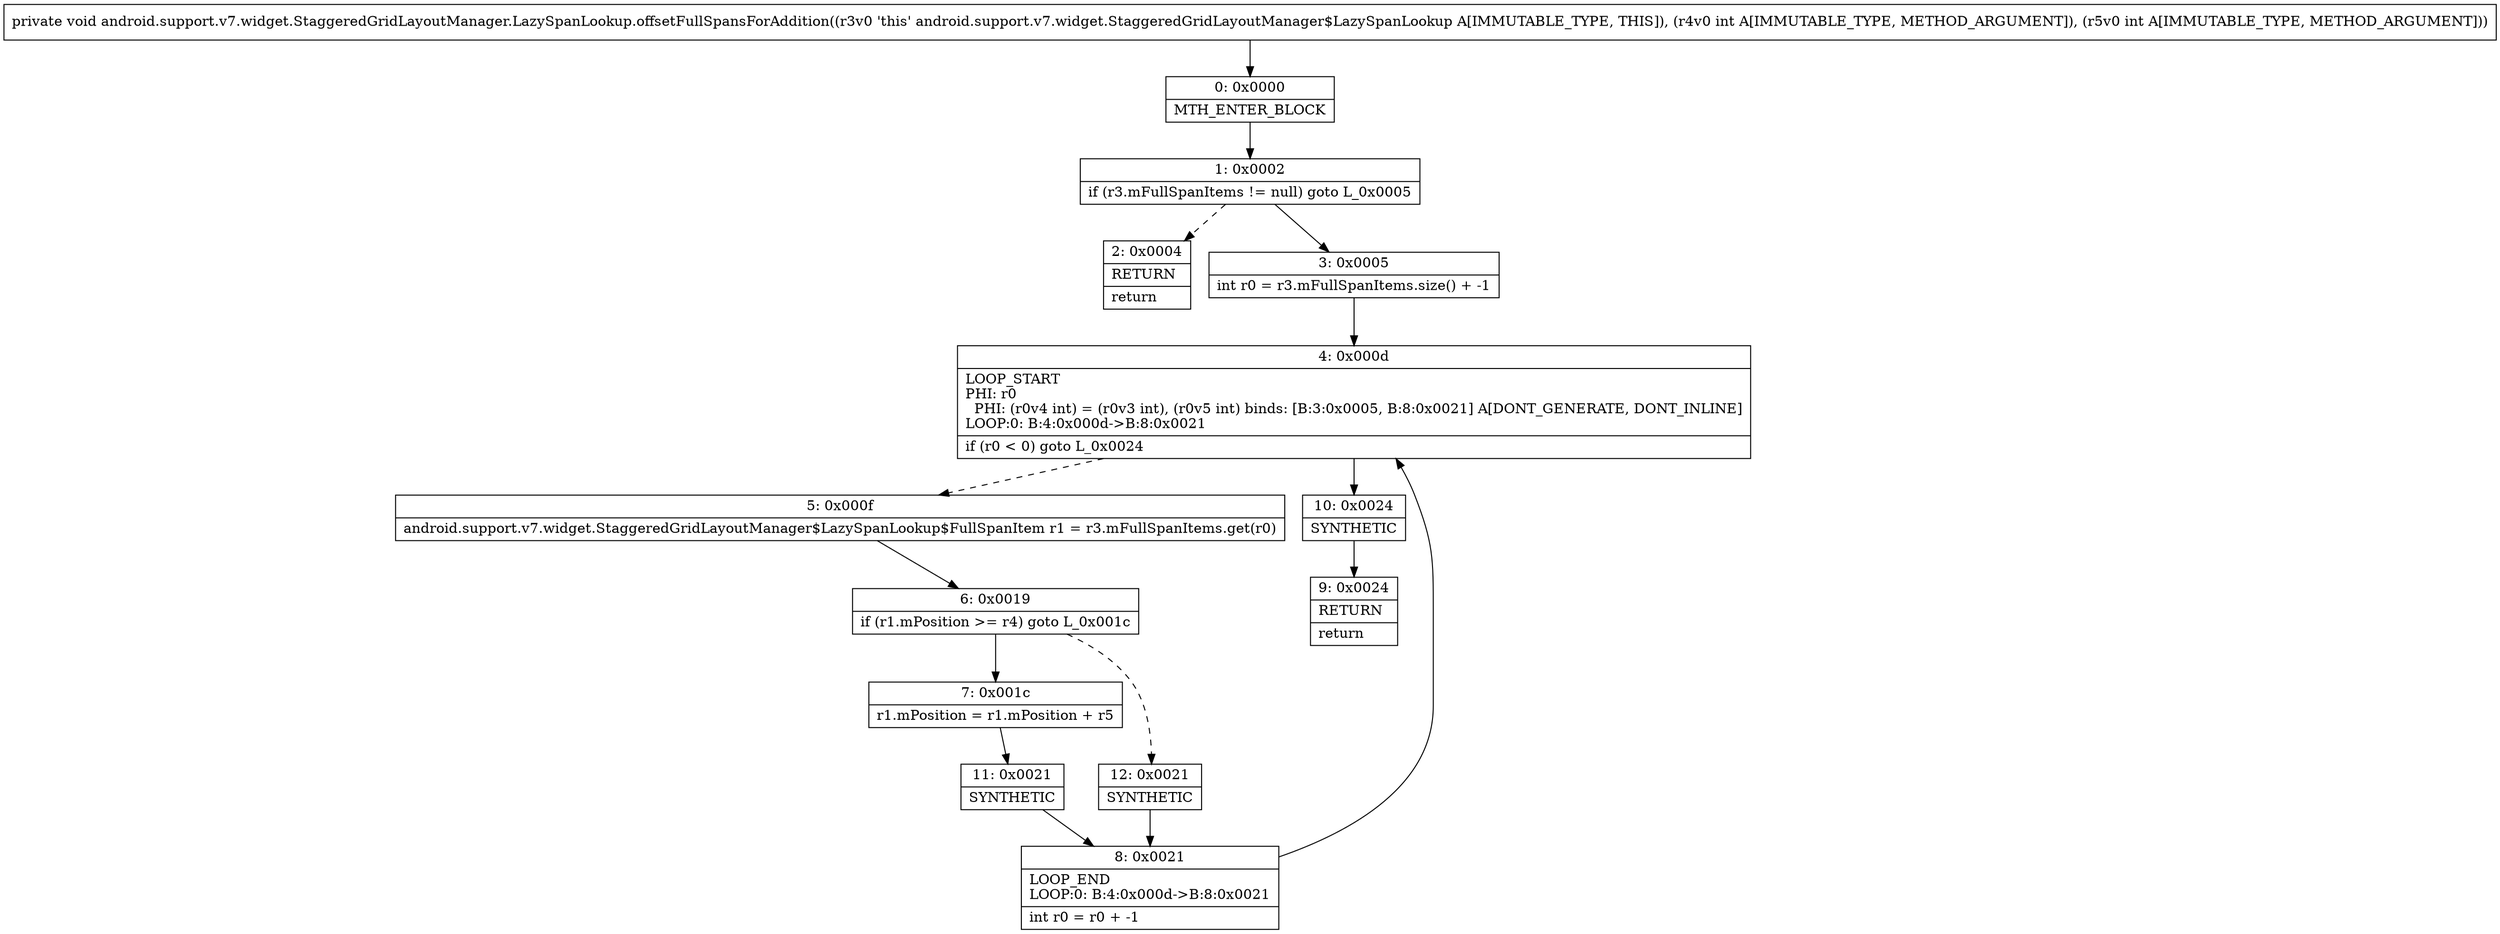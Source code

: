 digraph "CFG forandroid.support.v7.widget.StaggeredGridLayoutManager.LazySpanLookup.offsetFullSpansForAddition(II)V" {
Node_0 [shape=record,label="{0\:\ 0x0000|MTH_ENTER_BLOCK\l}"];
Node_1 [shape=record,label="{1\:\ 0x0002|if (r3.mFullSpanItems != null) goto L_0x0005\l}"];
Node_2 [shape=record,label="{2\:\ 0x0004|RETURN\l|return\l}"];
Node_3 [shape=record,label="{3\:\ 0x0005|int r0 = r3.mFullSpanItems.size() + \-1\l}"];
Node_4 [shape=record,label="{4\:\ 0x000d|LOOP_START\lPHI: r0 \l  PHI: (r0v4 int) = (r0v3 int), (r0v5 int) binds: [B:3:0x0005, B:8:0x0021] A[DONT_GENERATE, DONT_INLINE]\lLOOP:0: B:4:0x000d\-\>B:8:0x0021\l|if (r0 \< 0) goto L_0x0024\l}"];
Node_5 [shape=record,label="{5\:\ 0x000f|android.support.v7.widget.StaggeredGridLayoutManager$LazySpanLookup$FullSpanItem r1 = r3.mFullSpanItems.get(r0)\l}"];
Node_6 [shape=record,label="{6\:\ 0x0019|if (r1.mPosition \>= r4) goto L_0x001c\l}"];
Node_7 [shape=record,label="{7\:\ 0x001c|r1.mPosition = r1.mPosition + r5\l}"];
Node_8 [shape=record,label="{8\:\ 0x0021|LOOP_END\lLOOP:0: B:4:0x000d\-\>B:8:0x0021\l|int r0 = r0 + \-1\l}"];
Node_9 [shape=record,label="{9\:\ 0x0024|RETURN\l|return\l}"];
Node_10 [shape=record,label="{10\:\ 0x0024|SYNTHETIC\l}"];
Node_11 [shape=record,label="{11\:\ 0x0021|SYNTHETIC\l}"];
Node_12 [shape=record,label="{12\:\ 0x0021|SYNTHETIC\l}"];
MethodNode[shape=record,label="{private void android.support.v7.widget.StaggeredGridLayoutManager.LazySpanLookup.offsetFullSpansForAddition((r3v0 'this' android.support.v7.widget.StaggeredGridLayoutManager$LazySpanLookup A[IMMUTABLE_TYPE, THIS]), (r4v0 int A[IMMUTABLE_TYPE, METHOD_ARGUMENT]), (r5v0 int A[IMMUTABLE_TYPE, METHOD_ARGUMENT])) }"];
MethodNode -> Node_0;
Node_0 -> Node_1;
Node_1 -> Node_2[style=dashed];
Node_1 -> Node_3;
Node_3 -> Node_4;
Node_4 -> Node_5[style=dashed];
Node_4 -> Node_10;
Node_5 -> Node_6;
Node_6 -> Node_7;
Node_6 -> Node_12[style=dashed];
Node_7 -> Node_11;
Node_8 -> Node_4;
Node_10 -> Node_9;
Node_11 -> Node_8;
Node_12 -> Node_8;
}

